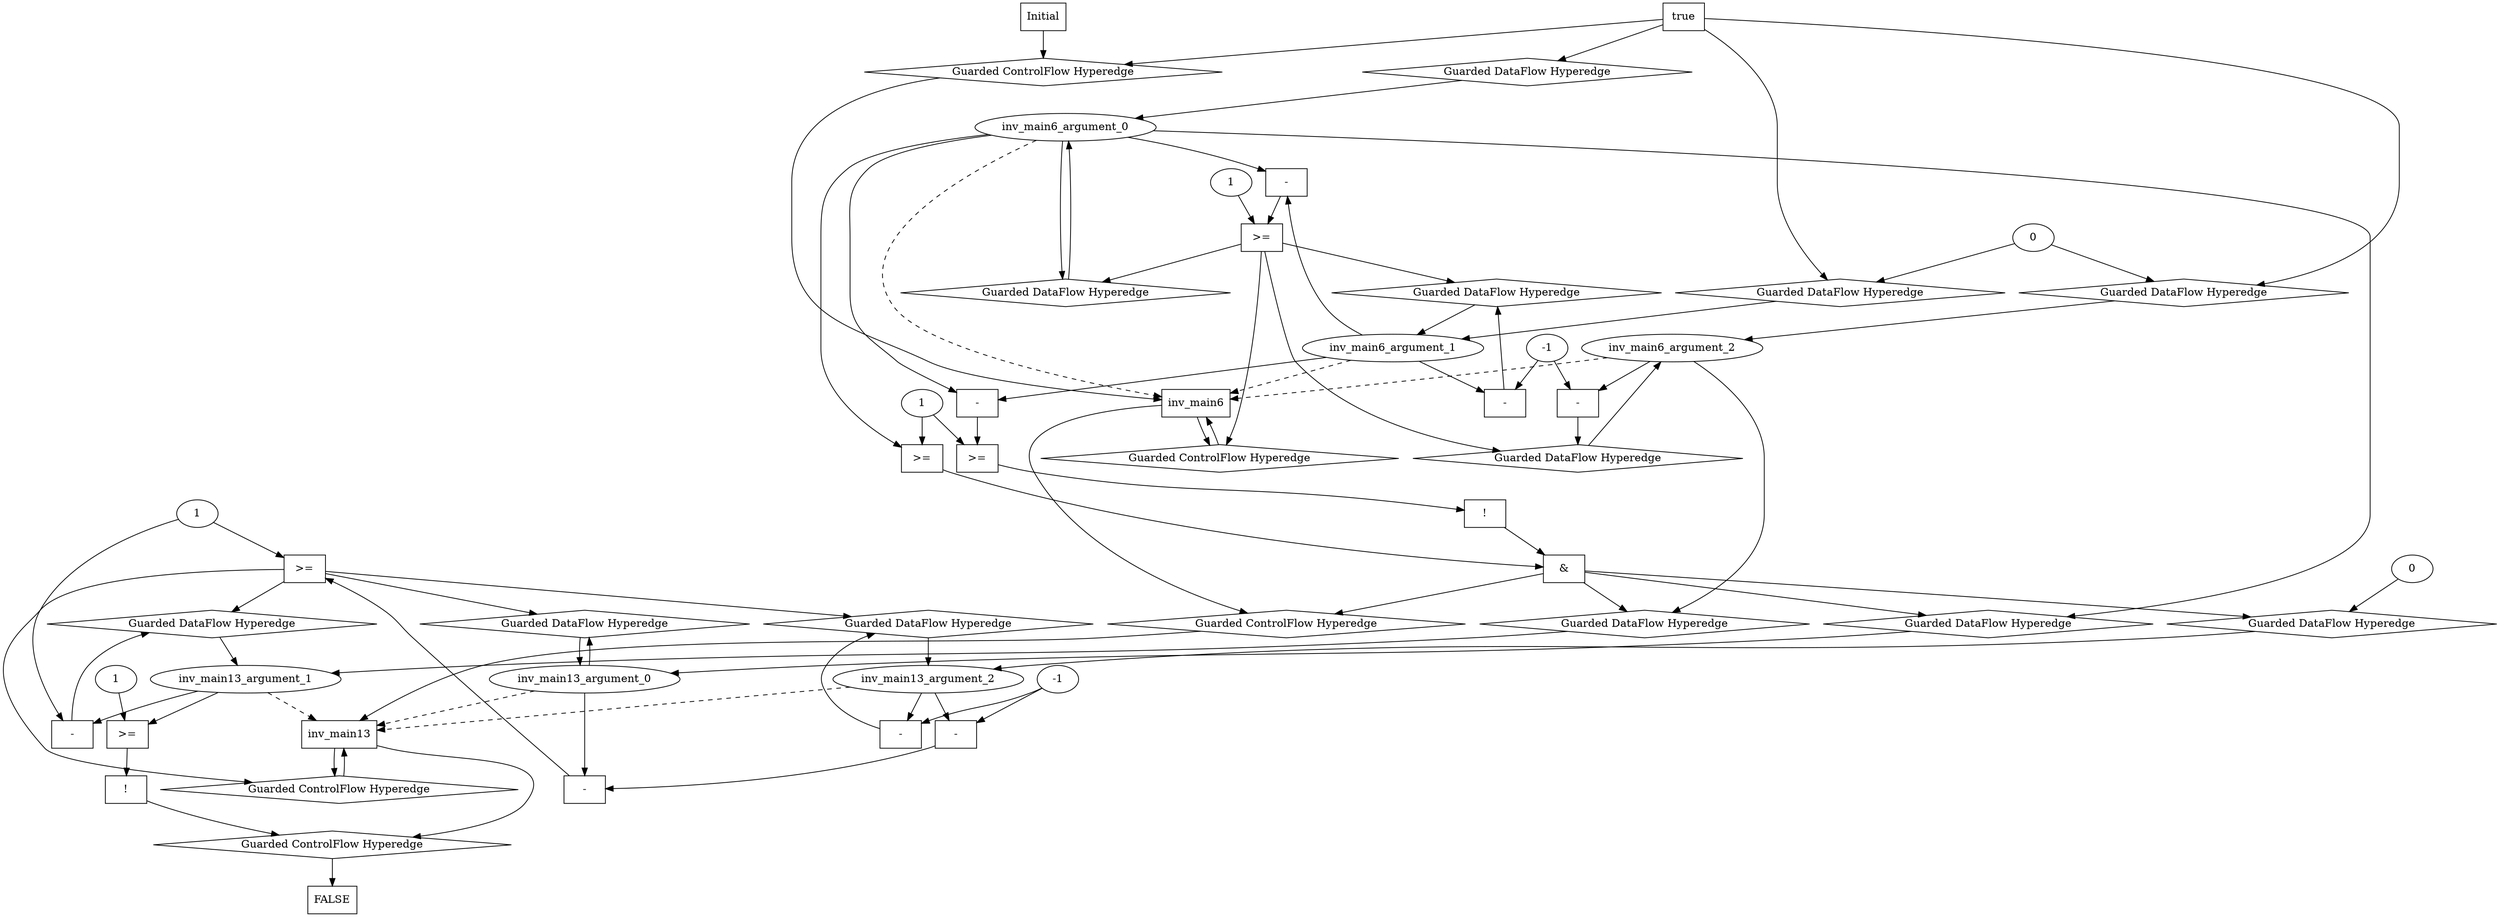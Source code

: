 digraph dag {
inv_main13 [label="inv_main13" shape="rect"];
inv_main6 [label="inv_main6" shape="rect"];
FALSE [label="FALSE" shape="rect"];
Initial [label="Initial" shape="rect"];
ControlFowHyperEdge_0 [label="Guarded ControlFlow Hyperedge" shape="diamond"];
inv_main13 -> ControlFowHyperEdge_0[label=""]
ControlFowHyperEdge_0 -> inv_main13[label=""]
ControlFowHyperEdge_1 [label="Guarded ControlFlow Hyperedge" shape="diamond"];
Initial -> ControlFowHyperEdge_1[label=""]
ControlFowHyperEdge_1 -> inv_main6[label=""]
ControlFowHyperEdge_2 [label="Guarded ControlFlow Hyperedge" shape="diamond"];
inv_main6 -> ControlFowHyperEdge_2[label=""]
ControlFowHyperEdge_2 -> inv_main13[label=""]
ControlFowHyperEdge_3 [label="Guarded ControlFlow Hyperedge" shape="diamond"];
inv_main6 -> ControlFowHyperEdge_3[label=""]
ControlFowHyperEdge_3 -> inv_main6[label=""]
ControlFowHyperEdge_4 [label="Guarded ControlFlow Hyperedge" shape="diamond"];
inv_main13 -> ControlFowHyperEdge_4[label=""]
ControlFowHyperEdge_4 -> FALSE[label=""]
inv_main13_argument_0 [label="inv_main13_argument_0" shape="oval"];
inv_main13_argument_0 -> inv_main13[label="" style="dashed"]
inv_main13_argument_1 [label="inv_main13_argument_1" shape="oval"];
inv_main13_argument_1 -> inv_main13[label="" style="dashed"]
inv_main13_argument_2 [label="inv_main13_argument_2" shape="oval"];
inv_main13_argument_2 -> inv_main13[label="" style="dashed"]
inv_main6_argument_0 [label="inv_main6_argument_0" shape="oval"];
inv_main6_argument_0 -> inv_main6[label="" style="dashed"]
inv_main6_argument_1 [label="inv_main6_argument_1" shape="oval"];
inv_main6_argument_1 -> inv_main6[label="" style="dashed"]
inv_main6_argument_2 [label="inv_main6_argument_2" shape="oval"];
inv_main6_argument_2 -> inv_main6[label="" style="dashed"]

xxxinv_main13___inv_main13_0xxxguard_0_node_0 [label=">=" shape="rect"];
xxxinv_main13___inv_main13_0xxxguard_0_node_1 [label="-" shape="rect"];
xxxinv_main13___inv_main13_0xxxguard_0_node_3 [label="-" shape="rect"];
xxxinv_main13___inv_main13_0xxxguard_0_node_1->xxxinv_main13___inv_main13_0xxxguard_0_node_0
xxxinv_main13___inv_main13_0xxxdataFlow_0_node_2->xxxinv_main13___inv_main13_0xxxguard_0_node_0
inv_main13_argument_0->xxxinv_main13___inv_main13_0xxxguard_0_node_1
xxxinv_main13___inv_main13_0xxxguard_0_node_3->xxxinv_main13___inv_main13_0xxxguard_0_node_1
inv_main13_argument_2->xxxinv_main13___inv_main13_0xxxguard_0_node_3
xxxinv_main13___inv_main13_0xxxdataFlow1_node_2->xxxinv_main13___inv_main13_0xxxguard_0_node_3

xxxinv_main13___inv_main13_0xxxguard_0_node_0->ControlFowHyperEdge_0 [label=""];
xxxinv_main13___inv_main13_0xxxdataFlow_0_node_0 [label="-" shape="rect"];
xxxinv_main13___inv_main13_0xxxdataFlow_0_node_2 [label="1"];
inv_main13_argument_1->xxxinv_main13___inv_main13_0xxxdataFlow_0_node_0
xxxinv_main13___inv_main13_0xxxdataFlow_0_node_2->xxxinv_main13___inv_main13_0xxxdataFlow_0_node_0

xxxinv_main13___inv_main13_0xxxdataFlow_0_node_0->DataFowHyperEdge_0_inv_main13_argument_1 [label=""];
xxxinv_main13___inv_main13_0xxxdataFlow1_node_0 [label="-" shape="rect"];
xxxinv_main13___inv_main13_0xxxdataFlow1_node_2 [label="-1"];
inv_main13_argument_2->xxxinv_main13___inv_main13_0xxxdataFlow1_node_0
xxxinv_main13___inv_main13_0xxxdataFlow1_node_2->xxxinv_main13___inv_main13_0xxxdataFlow1_node_0

xxxinv_main13___inv_main13_0xxxdataFlow1_node_0->DataFowHyperEdge_0_inv_main13_argument_2 [label=""];
true_1 [label="true" shape="rect"];
true_1->ControlFowHyperEdge_1 [label=""];
xxxinv_main6___Initial_1xxxdataFlow_0_node_0 [label="0"];

xxxinv_main6___Initial_1xxxdataFlow_0_node_0->DataFowHyperEdge_1_inv_main6_argument_1 [label=""];

xxxinv_main6___Initial_1xxxdataFlow_0_node_0->DataFowHyperEdge_1_inv_main6_argument_2 [label=""];
xxxinv_main13___inv_main6_2xxx_and [label="&" shape="rect"];
xxxinv_main13___inv_main6_2xxxguard_0_node_0 [label=">=" shape="rect"];
xxxinv_main13___inv_main6_2xxxguard_0_node_2 [label="1"];
inv_main6_argument_0->xxxinv_main13___inv_main6_2xxxguard_0_node_0
xxxinv_main13___inv_main6_2xxxguard_0_node_2->xxxinv_main13___inv_main6_2xxxguard_0_node_0

xxxinv_main13___inv_main6_2xxxguard_0_node_0->xxxinv_main13___inv_main6_2xxx_and [label=""];
xxxinv_main13___inv_main6_2xxxguard1_node_0 [label="!" shape="rect"];
xxxinv_main13___inv_main6_2xxxguard1_node_1 [label=">=" shape="rect"];
xxxinv_main13___inv_main6_2xxxguard1_node_2 [label="-" shape="rect"];
xxxinv_main13___inv_main6_2xxxguard1_node_1->xxxinv_main13___inv_main6_2xxxguard1_node_0
xxxinv_main13___inv_main6_2xxxguard1_node_2->xxxinv_main13___inv_main6_2xxxguard1_node_1
xxxinv_main13___inv_main6_2xxxguard_0_node_2->xxxinv_main13___inv_main6_2xxxguard1_node_1
inv_main6_argument_0->xxxinv_main13___inv_main6_2xxxguard1_node_2
inv_main6_argument_1->xxxinv_main13___inv_main6_2xxxguard1_node_2

xxxinv_main13___inv_main6_2xxxguard1_node_0->xxxinv_main13___inv_main6_2xxx_and [label=""];
xxxinv_main13___inv_main6_2xxx_and->ControlFowHyperEdge_2 [label=""];
xxxinv_main13___inv_main6_2xxxdataFlow_0_node_0 [label="0"];

xxxinv_main13___inv_main6_2xxxdataFlow_0_node_0->DataFowHyperEdge_2_inv_main13_argument_2 [label=""];
xxxinv_main6___inv_main6_3xxxguard_0_node_0 [label=">=" shape="rect"];
xxxinv_main6___inv_main6_3xxxguard_0_node_1 [label="-" shape="rect"];
xxxinv_main6___inv_main6_3xxxguard_0_node_4 [label="1"];
xxxinv_main6___inv_main6_3xxxguard_0_node_1->xxxinv_main6___inv_main6_3xxxguard_0_node_0
xxxinv_main6___inv_main6_3xxxguard_0_node_4->xxxinv_main6___inv_main6_3xxxguard_0_node_0
inv_main6_argument_0->xxxinv_main6___inv_main6_3xxxguard_0_node_1
inv_main6_argument_1->xxxinv_main6___inv_main6_3xxxguard_0_node_1

xxxinv_main6___inv_main6_3xxxguard_0_node_0->ControlFowHyperEdge_3 [label=""];
xxxinv_main6___inv_main6_3xxxdataFlow_0_node_0 [label="-" shape="rect"];
xxxinv_main6___inv_main6_3xxxdataFlow_0_node_2 [label="-1"];
inv_main6_argument_1->xxxinv_main6___inv_main6_3xxxdataFlow_0_node_0
xxxinv_main6___inv_main6_3xxxdataFlow_0_node_2->xxxinv_main6___inv_main6_3xxxdataFlow_0_node_0

xxxinv_main6___inv_main6_3xxxdataFlow_0_node_0->DataFowHyperEdge_3_inv_main6_argument_1 [label=""];
xxxinv_main6___inv_main6_3xxxdataFlow1_node_0 [label="-" shape="rect"];
inv_main6_argument_2->xxxinv_main6___inv_main6_3xxxdataFlow1_node_0
xxxinv_main6___inv_main6_3xxxdataFlow_0_node_2->xxxinv_main6___inv_main6_3xxxdataFlow1_node_0

xxxinv_main6___inv_main6_3xxxdataFlow1_node_0->DataFowHyperEdge_3_inv_main6_argument_2 [label=""];
xxxFALSE___inv_main13_4xxxguard_0_node_0 [label="!" shape="rect"];
xxxFALSE___inv_main13_4xxxguard_0_node_1 [label=">=" shape="rect"];
xxxFALSE___inv_main13_4xxxguard_0_node_3 [label="1"];
xxxFALSE___inv_main13_4xxxguard_0_node_1->xxxFALSE___inv_main13_4xxxguard_0_node_0
inv_main13_argument_1->xxxFALSE___inv_main13_4xxxguard_0_node_1
xxxFALSE___inv_main13_4xxxguard_0_node_3->xxxFALSE___inv_main13_4xxxguard_0_node_1

xxxFALSE___inv_main13_4xxxguard_0_node_0->ControlFowHyperEdge_4 [label=""];
DataFowHyperEdge_0_inv_main13_argument_0 [label="Guarded DataFlow Hyperedge" shape="diamond"];
DataFowHyperEdge_0_inv_main13_argument_0 -> inv_main13_argument_0[label=""]
xxxinv_main13___inv_main13_0xxxguard_0_node_0 -> DataFowHyperEdge_0_inv_main13_argument_0[label=""]
DataFowHyperEdge_0_inv_main13_argument_1 [label="Guarded DataFlow Hyperedge" shape="diamond"];
DataFowHyperEdge_0_inv_main13_argument_1 -> inv_main13_argument_1[label=""]
xxxinv_main13___inv_main13_0xxxguard_0_node_0 -> DataFowHyperEdge_0_inv_main13_argument_1[label=""]
DataFowHyperEdge_0_inv_main13_argument_2 [label="Guarded DataFlow Hyperedge" shape="diamond"];
DataFowHyperEdge_0_inv_main13_argument_2 -> inv_main13_argument_2[label=""]
xxxinv_main13___inv_main13_0xxxguard_0_node_0 -> DataFowHyperEdge_0_inv_main13_argument_2[label=""]
DataFowHyperEdge_1_inv_main6_argument_0 [label="Guarded DataFlow Hyperedge" shape="diamond"];
DataFowHyperEdge_1_inv_main6_argument_0 -> inv_main6_argument_0[label=""]
true_1->DataFowHyperEdge_1_inv_main6_argument_0 [label=""];
DataFowHyperEdge_1_inv_main6_argument_1 [label="Guarded DataFlow Hyperedge" shape="diamond"];
DataFowHyperEdge_1_inv_main6_argument_1 -> inv_main6_argument_1[label=""]
true_1->DataFowHyperEdge_1_inv_main6_argument_1 [label=""];
DataFowHyperEdge_1_inv_main6_argument_2 [label="Guarded DataFlow Hyperedge" shape="diamond"];
DataFowHyperEdge_1_inv_main6_argument_2 -> inv_main6_argument_2[label=""]
true_1->DataFowHyperEdge_1_inv_main6_argument_2 [label=""];
DataFowHyperEdge_2_inv_main13_argument_0 [label="Guarded DataFlow Hyperedge" shape="diamond"];
DataFowHyperEdge_2_inv_main13_argument_0 -> inv_main13_argument_0[label=""]
xxxinv_main13___inv_main6_2xxx_and -> DataFowHyperEdge_2_inv_main13_argument_0[label=""]
DataFowHyperEdge_2_inv_main13_argument_1 [label="Guarded DataFlow Hyperedge" shape="diamond"];
DataFowHyperEdge_2_inv_main13_argument_1 -> inv_main13_argument_1[label=""]
xxxinv_main13___inv_main6_2xxx_and -> DataFowHyperEdge_2_inv_main13_argument_1[label=""]
DataFowHyperEdge_2_inv_main13_argument_2 [label="Guarded DataFlow Hyperedge" shape="diamond"];
DataFowHyperEdge_2_inv_main13_argument_2 -> inv_main13_argument_2[label=""]
xxxinv_main13___inv_main6_2xxx_and -> DataFowHyperEdge_2_inv_main13_argument_2[label=""]
DataFowHyperEdge_3_inv_main6_argument_0 [label="Guarded DataFlow Hyperedge" shape="diamond"];
DataFowHyperEdge_3_inv_main6_argument_0 -> inv_main6_argument_0[label=""]
xxxinv_main6___inv_main6_3xxxguard_0_node_0 -> DataFowHyperEdge_3_inv_main6_argument_0[label=""]
DataFowHyperEdge_3_inv_main6_argument_1 [label="Guarded DataFlow Hyperedge" shape="diamond"];
DataFowHyperEdge_3_inv_main6_argument_1 -> inv_main6_argument_1[label=""]
xxxinv_main6___inv_main6_3xxxguard_0_node_0 -> DataFowHyperEdge_3_inv_main6_argument_1[label=""]
DataFowHyperEdge_3_inv_main6_argument_2 [label="Guarded DataFlow Hyperedge" shape="diamond"];
DataFowHyperEdge_3_inv_main6_argument_2 -> inv_main6_argument_2[label=""]
xxxinv_main6___inv_main6_3xxxguard_0_node_0 -> DataFowHyperEdge_3_inv_main6_argument_2[label=""]
inv_main13_argument_0 -> DataFowHyperEdge_0_inv_main13_argument_0[label=""]
inv_main6_argument_0 -> DataFowHyperEdge_2_inv_main13_argument_0[label=""]
inv_main6_argument_2 -> DataFowHyperEdge_2_inv_main13_argument_1[label=""]
inv_main6_argument_0 -> DataFowHyperEdge_3_inv_main6_argument_0[label=""]
}
